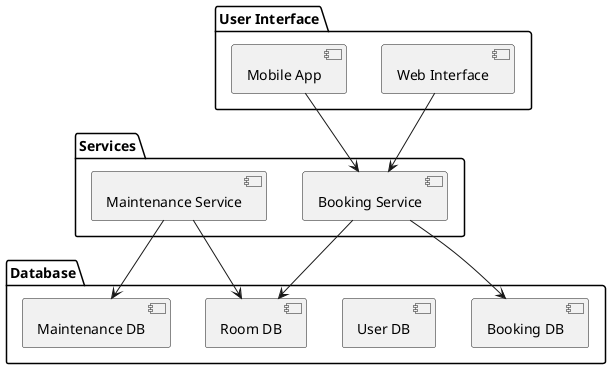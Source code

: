 @startuml component diagram
package "User Interface" {
    [Web Interface]
    [Mobile App]
}

package "Services" {
    [Booking Service]
    [Maintenance Service]
}

package "Database" {
    [Room DB]
    [User DB]
    [Booking DB]
    [Maintenance DB]
}

[Web Interface] --> [Booking Service]
[Mobile App] --> [Booking Service]
[Booking Service] --> [Room DB]
[Booking Service] --> [Booking DB]
[Maintenance Service] --> [Room DB]
[Maintenance Service] --> [Maintenance DB]
@enduml
